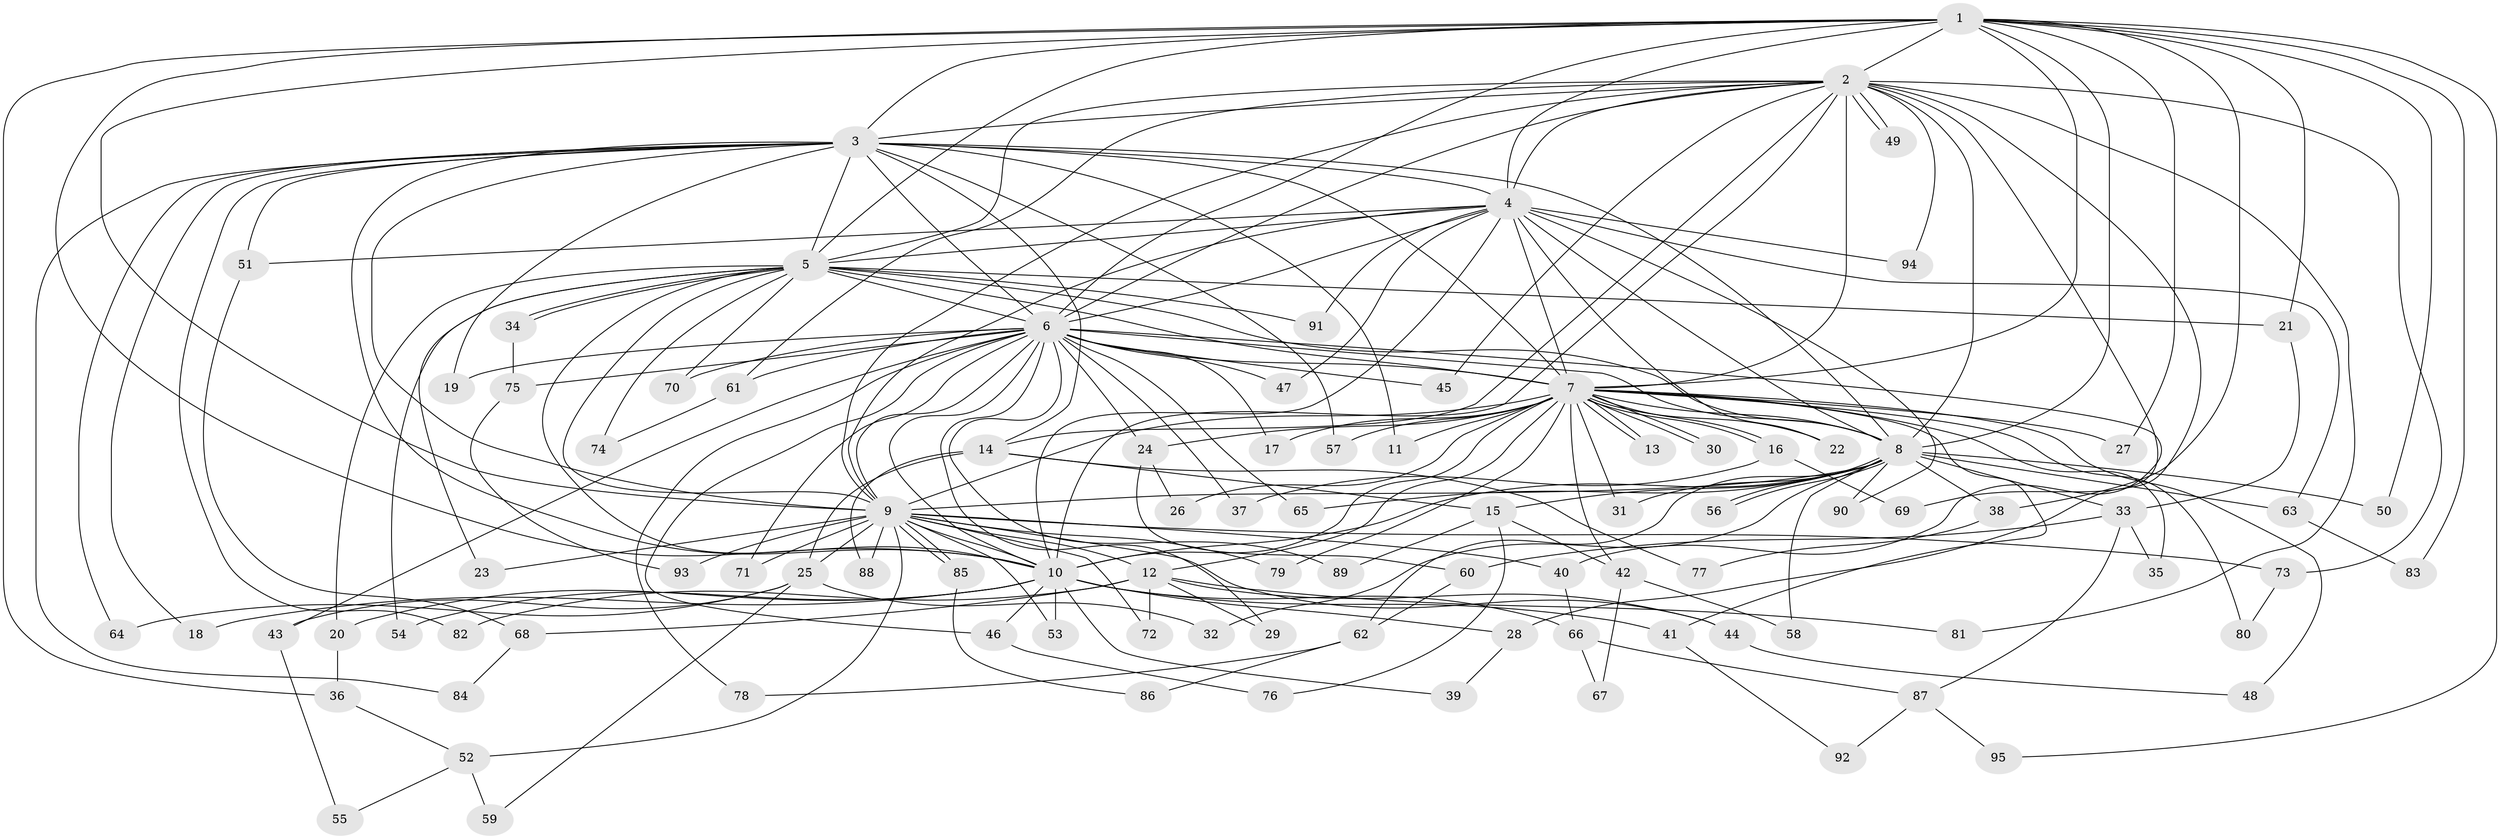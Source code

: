 // Generated by graph-tools (version 1.1) at 2025/11/02/27/25 16:11:02]
// undirected, 95 vertices, 215 edges
graph export_dot {
graph [start="1"]
  node [color=gray90,style=filled];
  1;
  2;
  3;
  4;
  5;
  6;
  7;
  8;
  9;
  10;
  11;
  12;
  13;
  14;
  15;
  16;
  17;
  18;
  19;
  20;
  21;
  22;
  23;
  24;
  25;
  26;
  27;
  28;
  29;
  30;
  31;
  32;
  33;
  34;
  35;
  36;
  37;
  38;
  39;
  40;
  41;
  42;
  43;
  44;
  45;
  46;
  47;
  48;
  49;
  50;
  51;
  52;
  53;
  54;
  55;
  56;
  57;
  58;
  59;
  60;
  61;
  62;
  63;
  64;
  65;
  66;
  67;
  68;
  69;
  70;
  71;
  72;
  73;
  74;
  75;
  76;
  77;
  78;
  79;
  80;
  81;
  82;
  83;
  84;
  85;
  86;
  87;
  88;
  89;
  90;
  91;
  92;
  93;
  94;
  95;
  1 -- 2;
  1 -- 3;
  1 -- 4;
  1 -- 5;
  1 -- 6;
  1 -- 7;
  1 -- 8;
  1 -- 9;
  1 -- 10;
  1 -- 21;
  1 -- 27;
  1 -- 36;
  1 -- 38;
  1 -- 50;
  1 -- 83;
  1 -- 95;
  2 -- 3;
  2 -- 4;
  2 -- 5;
  2 -- 6;
  2 -- 7;
  2 -- 8;
  2 -- 9;
  2 -- 10;
  2 -- 14;
  2 -- 28;
  2 -- 45;
  2 -- 49;
  2 -- 49;
  2 -- 61;
  2 -- 69;
  2 -- 73;
  2 -- 81;
  2 -- 94;
  3 -- 4;
  3 -- 5;
  3 -- 6;
  3 -- 7;
  3 -- 8;
  3 -- 9;
  3 -- 10;
  3 -- 11;
  3 -- 14;
  3 -- 18;
  3 -- 19;
  3 -- 51;
  3 -- 57;
  3 -- 64;
  3 -- 82;
  3 -- 84;
  4 -- 5;
  4 -- 6;
  4 -- 7;
  4 -- 8;
  4 -- 9;
  4 -- 10;
  4 -- 22;
  4 -- 47;
  4 -- 51;
  4 -- 63;
  4 -- 90;
  4 -- 91;
  4 -- 94;
  5 -- 6;
  5 -- 7;
  5 -- 8;
  5 -- 9;
  5 -- 10;
  5 -- 20;
  5 -- 21;
  5 -- 23;
  5 -- 34;
  5 -- 34;
  5 -- 54;
  5 -- 70;
  5 -- 74;
  5 -- 91;
  6 -- 7;
  6 -- 8;
  6 -- 9;
  6 -- 10;
  6 -- 17;
  6 -- 19;
  6 -- 24;
  6 -- 29;
  6 -- 37;
  6 -- 40;
  6 -- 43;
  6 -- 45;
  6 -- 46;
  6 -- 47;
  6 -- 61;
  6 -- 65;
  6 -- 70;
  6 -- 71;
  6 -- 75;
  6 -- 78;
  6 -- 89;
  7 -- 8;
  7 -- 9;
  7 -- 10;
  7 -- 11;
  7 -- 12;
  7 -- 13;
  7 -- 13;
  7 -- 16;
  7 -- 16;
  7 -- 17;
  7 -- 22;
  7 -- 24;
  7 -- 26;
  7 -- 27;
  7 -- 30;
  7 -- 30;
  7 -- 31;
  7 -- 35;
  7 -- 41;
  7 -- 42;
  7 -- 48;
  7 -- 57;
  7 -- 79;
  7 -- 80;
  8 -- 9;
  8 -- 10;
  8 -- 15;
  8 -- 31;
  8 -- 32;
  8 -- 33;
  8 -- 38;
  8 -- 50;
  8 -- 56;
  8 -- 56;
  8 -- 58;
  8 -- 62;
  8 -- 63;
  8 -- 65;
  8 -- 90;
  9 -- 10;
  9 -- 12;
  9 -- 23;
  9 -- 25;
  9 -- 40;
  9 -- 44;
  9 -- 52;
  9 -- 53;
  9 -- 71;
  9 -- 72;
  9 -- 73;
  9 -- 79;
  9 -- 85;
  9 -- 85;
  9 -- 88;
  9 -- 93;
  10 -- 18;
  10 -- 20;
  10 -- 28;
  10 -- 39;
  10 -- 41;
  10 -- 46;
  10 -- 53;
  10 -- 54;
  10 -- 66;
  12 -- 29;
  12 -- 44;
  12 -- 68;
  12 -- 72;
  12 -- 81;
  12 -- 82;
  14 -- 15;
  14 -- 25;
  14 -- 77;
  14 -- 88;
  15 -- 42;
  15 -- 76;
  15 -- 89;
  16 -- 37;
  16 -- 69;
  20 -- 36;
  21 -- 33;
  24 -- 26;
  24 -- 60;
  25 -- 32;
  25 -- 43;
  25 -- 59;
  25 -- 64;
  28 -- 39;
  33 -- 35;
  33 -- 60;
  33 -- 87;
  34 -- 75;
  36 -- 52;
  38 -- 77;
  40 -- 66;
  41 -- 92;
  42 -- 58;
  42 -- 67;
  43 -- 55;
  44 -- 48;
  46 -- 76;
  51 -- 68;
  52 -- 55;
  52 -- 59;
  60 -- 62;
  61 -- 74;
  62 -- 78;
  62 -- 86;
  63 -- 83;
  66 -- 67;
  66 -- 87;
  68 -- 84;
  73 -- 80;
  75 -- 93;
  85 -- 86;
  87 -- 92;
  87 -- 95;
}
